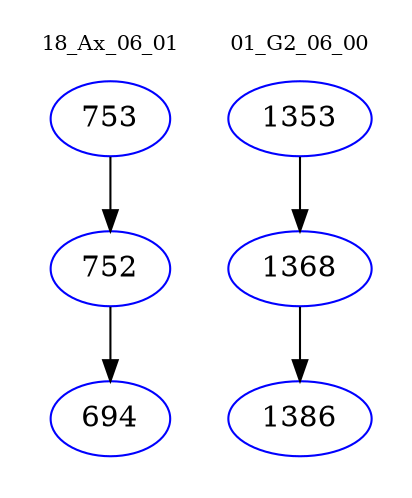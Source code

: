 digraph{
subgraph cluster_0 {
color = white
label = "18_Ax_06_01";
fontsize=10;
T0_753 [label="753", color="blue"]
T0_753 -> T0_752 [color="black"]
T0_752 [label="752", color="blue"]
T0_752 -> T0_694 [color="black"]
T0_694 [label="694", color="blue"]
}
subgraph cluster_1 {
color = white
label = "01_G2_06_00";
fontsize=10;
T1_1353 [label="1353", color="blue"]
T1_1353 -> T1_1368 [color="black"]
T1_1368 [label="1368", color="blue"]
T1_1368 -> T1_1386 [color="black"]
T1_1386 [label="1386", color="blue"]
}
}
